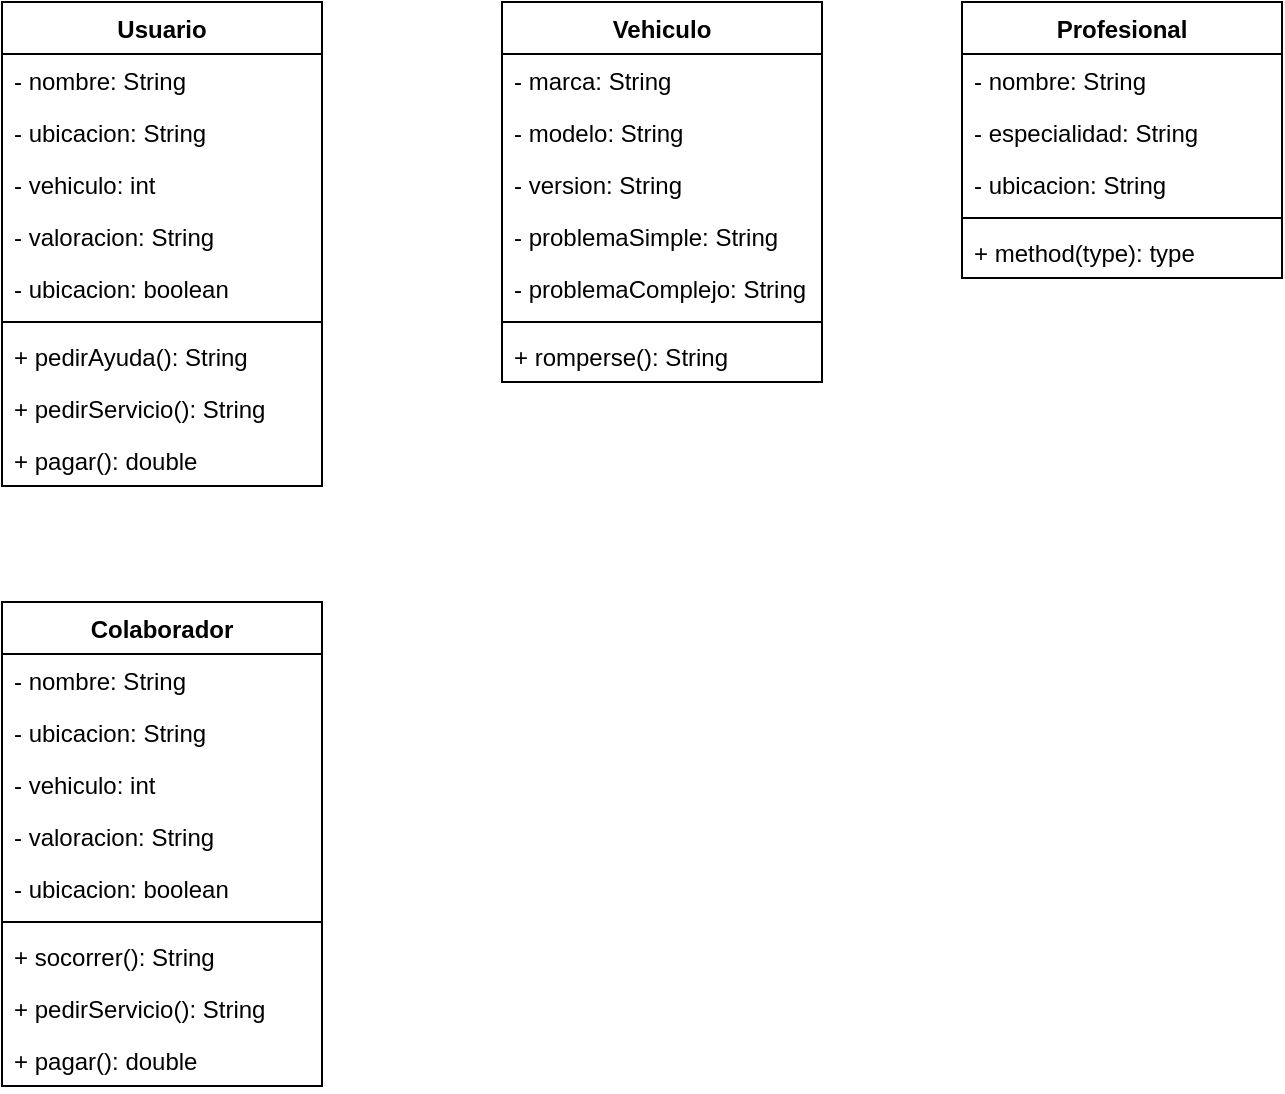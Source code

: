 <mxfile version="15.5.8" type="github">
  <diagram name="Page-1" id="c4acf3e9-155e-7222-9cf6-157b1a14988f">
    <mxGraphModel dx="824" dy="885" grid="1" gridSize="10" guides="1" tooltips="1" connect="1" arrows="1" fold="1" page="1" pageScale="1" pageWidth="850" pageHeight="1100" background="none" math="0" shadow="0">
      <root>
        <mxCell id="0" />
        <mxCell id="1" parent="0" />
        <mxCell id="cPombUmqLckK3xP6-KRS-9" value="Usuario" style="swimlane;fontStyle=1;align=center;verticalAlign=top;childLayout=stackLayout;horizontal=1;startSize=26;horizontalStack=0;resizeParent=1;resizeParentMax=0;resizeLast=0;collapsible=1;marginBottom=0;" vertex="1" parent="1">
          <mxGeometry x="50" y="100" width="160" height="242" as="geometry" />
        </mxCell>
        <mxCell id="cPombUmqLckK3xP6-KRS-10" value="- nombre: String" style="text;strokeColor=none;fillColor=none;align=left;verticalAlign=top;spacingLeft=4;spacingRight=4;overflow=hidden;rotatable=0;points=[[0,0.5],[1,0.5]];portConstraint=eastwest;" vertex="1" parent="cPombUmqLckK3xP6-KRS-9">
          <mxGeometry y="26" width="160" height="26" as="geometry" />
        </mxCell>
        <mxCell id="cPombUmqLckK3xP6-KRS-13" value="- ubicacion: String" style="text;strokeColor=none;fillColor=none;align=left;verticalAlign=top;spacingLeft=4;spacingRight=4;overflow=hidden;rotatable=0;points=[[0,0.5],[1,0.5]];portConstraint=eastwest;" vertex="1" parent="cPombUmqLckK3xP6-KRS-9">
          <mxGeometry y="52" width="160" height="26" as="geometry" />
        </mxCell>
        <mxCell id="cPombUmqLckK3xP6-KRS-14" value="- vehiculo: int" style="text;strokeColor=none;fillColor=none;align=left;verticalAlign=top;spacingLeft=4;spacingRight=4;overflow=hidden;rotatable=0;points=[[0,0.5],[1,0.5]];portConstraint=eastwest;" vertex="1" parent="cPombUmqLckK3xP6-KRS-9">
          <mxGeometry y="78" width="160" height="26" as="geometry" />
        </mxCell>
        <mxCell id="cPombUmqLckK3xP6-KRS-15" value="- valoracion: String" style="text;strokeColor=none;fillColor=none;align=left;verticalAlign=top;spacingLeft=4;spacingRight=4;overflow=hidden;rotatable=0;points=[[0,0.5],[1,0.5]];portConstraint=eastwest;" vertex="1" parent="cPombUmqLckK3xP6-KRS-9">
          <mxGeometry y="104" width="160" height="26" as="geometry" />
        </mxCell>
        <mxCell id="cPombUmqLckK3xP6-KRS-16" value="- ubicacion: boolean" style="text;strokeColor=none;fillColor=none;align=left;verticalAlign=top;spacingLeft=4;spacingRight=4;overflow=hidden;rotatable=0;points=[[0,0.5],[1,0.5]];portConstraint=eastwest;" vertex="1" parent="cPombUmqLckK3xP6-KRS-9">
          <mxGeometry y="130" width="160" height="26" as="geometry" />
        </mxCell>
        <mxCell id="cPombUmqLckK3xP6-KRS-11" value="" style="line;strokeWidth=1;fillColor=none;align=left;verticalAlign=middle;spacingTop=-1;spacingLeft=3;spacingRight=3;rotatable=0;labelPosition=right;points=[];portConstraint=eastwest;" vertex="1" parent="cPombUmqLckK3xP6-KRS-9">
          <mxGeometry y="156" width="160" height="8" as="geometry" />
        </mxCell>
        <mxCell id="cPombUmqLckK3xP6-KRS-12" value="+ pedirAyuda(): String" style="text;strokeColor=none;fillColor=none;align=left;verticalAlign=top;spacingLeft=4;spacingRight=4;overflow=hidden;rotatable=0;points=[[0,0.5],[1,0.5]];portConstraint=eastwest;" vertex="1" parent="cPombUmqLckK3xP6-KRS-9">
          <mxGeometry y="164" width="160" height="26" as="geometry" />
        </mxCell>
        <mxCell id="cPombUmqLckK3xP6-KRS-20" value="+ pedirServicio(): String" style="text;strokeColor=none;fillColor=none;align=left;verticalAlign=top;spacingLeft=4;spacingRight=4;overflow=hidden;rotatable=0;points=[[0,0.5],[1,0.5]];portConstraint=eastwest;" vertex="1" parent="cPombUmqLckK3xP6-KRS-9">
          <mxGeometry y="190" width="160" height="26" as="geometry" />
        </mxCell>
        <mxCell id="cPombUmqLckK3xP6-KRS-19" value="+ pagar(): double&#xa;" style="text;strokeColor=none;fillColor=none;align=left;verticalAlign=top;spacingLeft=4;spacingRight=4;overflow=hidden;rotatable=0;points=[[0,0.5],[1,0.5]];portConstraint=eastwest;" vertex="1" parent="cPombUmqLckK3xP6-KRS-9">
          <mxGeometry y="216" width="160" height="26" as="geometry" />
        </mxCell>
        <mxCell id="cPombUmqLckK3xP6-KRS-25" value="Vehiculo" style="swimlane;fontStyle=1;align=center;verticalAlign=top;childLayout=stackLayout;horizontal=1;startSize=26;horizontalStack=0;resizeParent=1;resizeParentMax=0;resizeLast=0;collapsible=1;marginBottom=0;" vertex="1" parent="1">
          <mxGeometry x="300" y="100" width="160" height="190" as="geometry" />
        </mxCell>
        <mxCell id="cPombUmqLckK3xP6-KRS-26" value="- marca: String" style="text;strokeColor=none;fillColor=none;align=left;verticalAlign=top;spacingLeft=4;spacingRight=4;overflow=hidden;rotatable=0;points=[[0,0.5],[1,0.5]];portConstraint=eastwest;" vertex="1" parent="cPombUmqLckK3xP6-KRS-25">
          <mxGeometry y="26" width="160" height="26" as="geometry" />
        </mxCell>
        <mxCell id="cPombUmqLckK3xP6-KRS-29" value="- modelo: String" style="text;strokeColor=none;fillColor=none;align=left;verticalAlign=top;spacingLeft=4;spacingRight=4;overflow=hidden;rotatable=0;points=[[0,0.5],[1,0.5]];portConstraint=eastwest;" vertex="1" parent="cPombUmqLckK3xP6-KRS-25">
          <mxGeometry y="52" width="160" height="26" as="geometry" />
        </mxCell>
        <mxCell id="cPombUmqLckK3xP6-KRS-30" value="- version: String" style="text;strokeColor=none;fillColor=none;align=left;verticalAlign=top;spacingLeft=4;spacingRight=4;overflow=hidden;rotatable=0;points=[[0,0.5],[1,0.5]];portConstraint=eastwest;" vertex="1" parent="cPombUmqLckK3xP6-KRS-25">
          <mxGeometry y="78" width="160" height="26" as="geometry" />
        </mxCell>
        <mxCell id="cPombUmqLckK3xP6-KRS-31" value="- problemaSimple: String" style="text;strokeColor=none;fillColor=none;align=left;verticalAlign=top;spacingLeft=4;spacingRight=4;overflow=hidden;rotatable=0;points=[[0,0.5],[1,0.5]];portConstraint=eastwest;" vertex="1" parent="cPombUmqLckK3xP6-KRS-25">
          <mxGeometry y="104" width="160" height="26" as="geometry" />
        </mxCell>
        <mxCell id="cPombUmqLckK3xP6-KRS-32" value="- problemaComplejo: String" style="text;strokeColor=none;fillColor=none;align=left;verticalAlign=top;spacingLeft=4;spacingRight=4;overflow=hidden;rotatable=0;points=[[0,0.5],[1,0.5]];portConstraint=eastwest;" vertex="1" parent="cPombUmqLckK3xP6-KRS-25">
          <mxGeometry y="130" width="160" height="26" as="geometry" />
        </mxCell>
        <mxCell id="cPombUmqLckK3xP6-KRS-27" value="" style="line;strokeWidth=1;fillColor=none;align=left;verticalAlign=middle;spacingTop=-1;spacingLeft=3;spacingRight=3;rotatable=0;labelPosition=right;points=[];portConstraint=eastwest;" vertex="1" parent="cPombUmqLckK3xP6-KRS-25">
          <mxGeometry y="156" width="160" height="8" as="geometry" />
        </mxCell>
        <mxCell id="cPombUmqLckK3xP6-KRS-28" value="+ romperse(): String" style="text;strokeColor=none;fillColor=none;align=left;verticalAlign=top;spacingLeft=4;spacingRight=4;overflow=hidden;rotatable=0;points=[[0,0.5],[1,0.5]];portConstraint=eastwest;" vertex="1" parent="cPombUmqLckK3xP6-KRS-25">
          <mxGeometry y="164" width="160" height="26" as="geometry" />
        </mxCell>
        <mxCell id="cPombUmqLckK3xP6-KRS-33" value="Profesional" style="swimlane;fontStyle=1;align=center;verticalAlign=top;childLayout=stackLayout;horizontal=1;startSize=26;horizontalStack=0;resizeParent=1;resizeParentMax=0;resizeLast=0;collapsible=1;marginBottom=0;" vertex="1" parent="1">
          <mxGeometry x="530" y="100" width="160" height="138" as="geometry" />
        </mxCell>
        <mxCell id="cPombUmqLckK3xP6-KRS-34" value="- nombre: String" style="text;strokeColor=none;fillColor=none;align=left;verticalAlign=top;spacingLeft=4;spacingRight=4;overflow=hidden;rotatable=0;points=[[0,0.5],[1,0.5]];portConstraint=eastwest;" vertex="1" parent="cPombUmqLckK3xP6-KRS-33">
          <mxGeometry y="26" width="160" height="26" as="geometry" />
        </mxCell>
        <mxCell id="cPombUmqLckK3xP6-KRS-37" value="- especialidad: String" style="text;strokeColor=none;fillColor=none;align=left;verticalAlign=top;spacingLeft=4;spacingRight=4;overflow=hidden;rotatable=0;points=[[0,0.5],[1,0.5]];portConstraint=eastwest;" vertex="1" parent="cPombUmqLckK3xP6-KRS-33">
          <mxGeometry y="52" width="160" height="26" as="geometry" />
        </mxCell>
        <mxCell id="cPombUmqLckK3xP6-KRS-38" value="- ubicacion: String" style="text;strokeColor=none;fillColor=none;align=left;verticalAlign=top;spacingLeft=4;spacingRight=4;overflow=hidden;rotatable=0;points=[[0,0.5],[1,0.5]];portConstraint=eastwest;" vertex="1" parent="cPombUmqLckK3xP6-KRS-33">
          <mxGeometry y="78" width="160" height="26" as="geometry" />
        </mxCell>
        <mxCell id="cPombUmqLckK3xP6-KRS-35" value="" style="line;strokeWidth=1;fillColor=none;align=left;verticalAlign=middle;spacingTop=-1;spacingLeft=3;spacingRight=3;rotatable=0;labelPosition=right;points=[];portConstraint=eastwest;" vertex="1" parent="cPombUmqLckK3xP6-KRS-33">
          <mxGeometry y="104" width="160" height="8" as="geometry" />
        </mxCell>
        <mxCell id="cPombUmqLckK3xP6-KRS-36" value="+ method(type): type" style="text;strokeColor=none;fillColor=none;align=left;verticalAlign=top;spacingLeft=4;spacingRight=4;overflow=hidden;rotatable=0;points=[[0,0.5],[1,0.5]];portConstraint=eastwest;" vertex="1" parent="cPombUmqLckK3xP6-KRS-33">
          <mxGeometry y="112" width="160" height="26" as="geometry" />
        </mxCell>
        <mxCell id="cPombUmqLckK3xP6-KRS-42" value="Colaborador" style="swimlane;fontStyle=1;align=center;verticalAlign=top;childLayout=stackLayout;horizontal=1;startSize=26;horizontalStack=0;resizeParent=1;resizeParentMax=0;resizeLast=0;collapsible=1;marginBottom=0;" vertex="1" parent="1">
          <mxGeometry x="50" y="400" width="160" height="242" as="geometry" />
        </mxCell>
        <mxCell id="cPombUmqLckK3xP6-KRS-43" value="- nombre: String" style="text;strokeColor=none;fillColor=none;align=left;verticalAlign=top;spacingLeft=4;spacingRight=4;overflow=hidden;rotatable=0;points=[[0,0.5],[1,0.5]];portConstraint=eastwest;" vertex="1" parent="cPombUmqLckK3xP6-KRS-42">
          <mxGeometry y="26" width="160" height="26" as="geometry" />
        </mxCell>
        <mxCell id="cPombUmqLckK3xP6-KRS-44" value="- ubicacion: String" style="text;strokeColor=none;fillColor=none;align=left;verticalAlign=top;spacingLeft=4;spacingRight=4;overflow=hidden;rotatable=0;points=[[0,0.5],[1,0.5]];portConstraint=eastwest;" vertex="1" parent="cPombUmqLckK3xP6-KRS-42">
          <mxGeometry y="52" width="160" height="26" as="geometry" />
        </mxCell>
        <mxCell id="cPombUmqLckK3xP6-KRS-45" value="- vehiculo: int" style="text;strokeColor=none;fillColor=none;align=left;verticalAlign=top;spacingLeft=4;spacingRight=4;overflow=hidden;rotatable=0;points=[[0,0.5],[1,0.5]];portConstraint=eastwest;" vertex="1" parent="cPombUmqLckK3xP6-KRS-42">
          <mxGeometry y="78" width="160" height="26" as="geometry" />
        </mxCell>
        <mxCell id="cPombUmqLckK3xP6-KRS-46" value="- valoracion: String" style="text;strokeColor=none;fillColor=none;align=left;verticalAlign=top;spacingLeft=4;spacingRight=4;overflow=hidden;rotatable=0;points=[[0,0.5],[1,0.5]];portConstraint=eastwest;" vertex="1" parent="cPombUmqLckK3xP6-KRS-42">
          <mxGeometry y="104" width="160" height="26" as="geometry" />
        </mxCell>
        <mxCell id="cPombUmqLckK3xP6-KRS-48" value="- ubicacion: boolean" style="text;strokeColor=none;fillColor=none;align=left;verticalAlign=top;spacingLeft=4;spacingRight=4;overflow=hidden;rotatable=0;points=[[0,0.5],[1,0.5]];portConstraint=eastwest;" vertex="1" parent="cPombUmqLckK3xP6-KRS-42">
          <mxGeometry y="130" width="160" height="26" as="geometry" />
        </mxCell>
        <mxCell id="cPombUmqLckK3xP6-KRS-49" value="" style="line;strokeWidth=1;fillColor=none;align=left;verticalAlign=middle;spacingTop=-1;spacingLeft=3;spacingRight=3;rotatable=0;labelPosition=right;points=[];portConstraint=eastwest;" vertex="1" parent="cPombUmqLckK3xP6-KRS-42">
          <mxGeometry y="156" width="160" height="8" as="geometry" />
        </mxCell>
        <mxCell id="cPombUmqLckK3xP6-KRS-50" value="+ socorrer(): String" style="text;strokeColor=none;fillColor=none;align=left;verticalAlign=top;spacingLeft=4;spacingRight=4;overflow=hidden;rotatable=0;points=[[0,0.5],[1,0.5]];portConstraint=eastwest;" vertex="1" parent="cPombUmqLckK3xP6-KRS-42">
          <mxGeometry y="164" width="160" height="26" as="geometry" />
        </mxCell>
        <mxCell id="cPombUmqLckK3xP6-KRS-51" value="+ pedirServicio(): String" style="text;strokeColor=none;fillColor=none;align=left;verticalAlign=top;spacingLeft=4;spacingRight=4;overflow=hidden;rotatable=0;points=[[0,0.5],[1,0.5]];portConstraint=eastwest;" vertex="1" parent="cPombUmqLckK3xP6-KRS-42">
          <mxGeometry y="190" width="160" height="26" as="geometry" />
        </mxCell>
        <mxCell id="cPombUmqLckK3xP6-KRS-52" value="+ pagar(): double&#xa;" style="text;strokeColor=none;fillColor=none;align=left;verticalAlign=top;spacingLeft=4;spacingRight=4;overflow=hidden;rotatable=0;points=[[0,0.5],[1,0.5]];portConstraint=eastwest;" vertex="1" parent="cPombUmqLckK3xP6-KRS-42">
          <mxGeometry y="216" width="160" height="26" as="geometry" />
        </mxCell>
      </root>
    </mxGraphModel>
  </diagram>
</mxfile>
